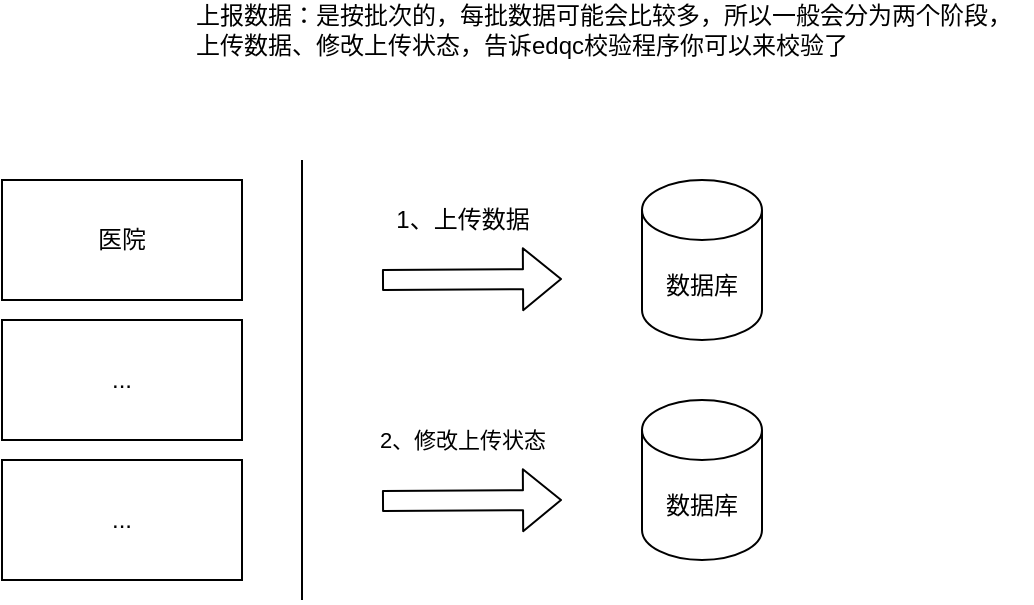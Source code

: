 <mxfile version="14.5.3" type="github">
  <diagram name="Page-1" id="e7e014a7-5840-1c2e-5031-d8a46d1fe8dd">
    <mxGraphModel dx="1127" dy="771" grid="1" gridSize="10" guides="1" tooltips="1" connect="1" arrows="1" fold="1" page="1" pageScale="1" pageWidth="1169" pageHeight="826" background="#ffffff" math="0" shadow="0">
      <root>
        <mxCell id="0" />
        <mxCell id="1" parent="0" />
        <mxCell id="0YEeuuM1pXPuXUxN5WPs-51" value="医院" style="rounded=0;whiteSpace=wrap;html=1;" vertex="1" parent="1">
          <mxGeometry x="120" y="130" width="120" height="60" as="geometry" />
        </mxCell>
        <mxCell id="0YEeuuM1pXPuXUxN5WPs-52" value="..." style="rounded=0;whiteSpace=wrap;html=1;" vertex="1" parent="1">
          <mxGeometry x="120" y="200" width="120" height="60" as="geometry" />
        </mxCell>
        <mxCell id="0YEeuuM1pXPuXUxN5WPs-53" value="..." style="rounded=0;whiteSpace=wrap;html=1;" vertex="1" parent="1">
          <mxGeometry x="120" y="270" width="120" height="60" as="geometry" />
        </mxCell>
        <mxCell id="0YEeuuM1pXPuXUxN5WPs-54" value="数据库" style="shape=cylinder3;whiteSpace=wrap;html=1;boundedLbl=1;backgroundOutline=1;size=15;" vertex="1" parent="1">
          <mxGeometry x="440" y="130" width="60" height="80" as="geometry" />
        </mxCell>
        <mxCell id="0YEeuuM1pXPuXUxN5WPs-58" value="" style="endArrow=none;html=1;" edge="1" parent="1">
          <mxGeometry width="50" height="50" relative="1" as="geometry">
            <mxPoint x="270" y="340" as="sourcePoint" />
            <mxPoint x="270" y="120" as="targetPoint" />
          </mxGeometry>
        </mxCell>
        <mxCell id="0YEeuuM1pXPuXUxN5WPs-61" value="上报数据：是按批次的，每批数据可能会比较多，所以一般会分为两个阶段，&lt;br&gt;上传数据、修改上传状态，告诉edqc校验程序你可以来校验了" style="text;html=1;align=left;verticalAlign=middle;resizable=0;points=[];autosize=1;" vertex="1" parent="1">
          <mxGeometry x="215" y="40" width="420" height="30" as="geometry" />
        </mxCell>
        <mxCell id="0YEeuuM1pXPuXUxN5WPs-62" value="数据库" style="shape=cylinder3;whiteSpace=wrap;html=1;boundedLbl=1;backgroundOutline=1;size=15;" vertex="1" parent="1">
          <mxGeometry x="440" y="240" width="60" height="80" as="geometry" />
        </mxCell>
        <mxCell id="0YEeuuM1pXPuXUxN5WPs-59" value="" style="shape=flexArrow;endArrow=classic;html=1;" edge="1" parent="1">
          <mxGeometry x="310" y="140" width="50" height="50" as="geometry">
            <mxPoint x="310" y="180" as="sourcePoint" />
            <mxPoint x="400" y="179.5" as="targetPoint" />
          </mxGeometry>
        </mxCell>
        <mxCell id="0YEeuuM1pXPuXUxN5WPs-60" value="1、上传数据" style="text;html=1;align=center;verticalAlign=middle;resizable=0;points=[];autosize=1;" vertex="1" parent="1">
          <mxGeometry x="310" y="140" width="80" height="20" as="geometry" />
        </mxCell>
        <mxCell id="0YEeuuM1pXPuXUxN5WPs-63" value="" style="shape=flexArrow;endArrow=classic;html=1;" edge="1" parent="1">
          <mxGeometry x="290" y="260" width="50" height="50" as="geometry">
            <mxPoint x="310" y="290.5" as="sourcePoint" />
            <mxPoint x="400" y="290" as="targetPoint" />
          </mxGeometry>
        </mxCell>
        <mxCell id="0YEeuuM1pXPuXUxN5WPs-64" value="&lt;span style=&quot;font-size: 11px ; background-color: rgb(255 , 255 , 255)&quot;&gt;2、修改上传状态&lt;/span&gt;" style="text;html=1;align=center;verticalAlign=middle;resizable=0;points=[];autosize=1;" vertex="1" parent="1">
          <mxGeometry x="295" y="250" width="110" height="20" as="geometry" />
        </mxCell>
      </root>
    </mxGraphModel>
  </diagram>
</mxfile>
